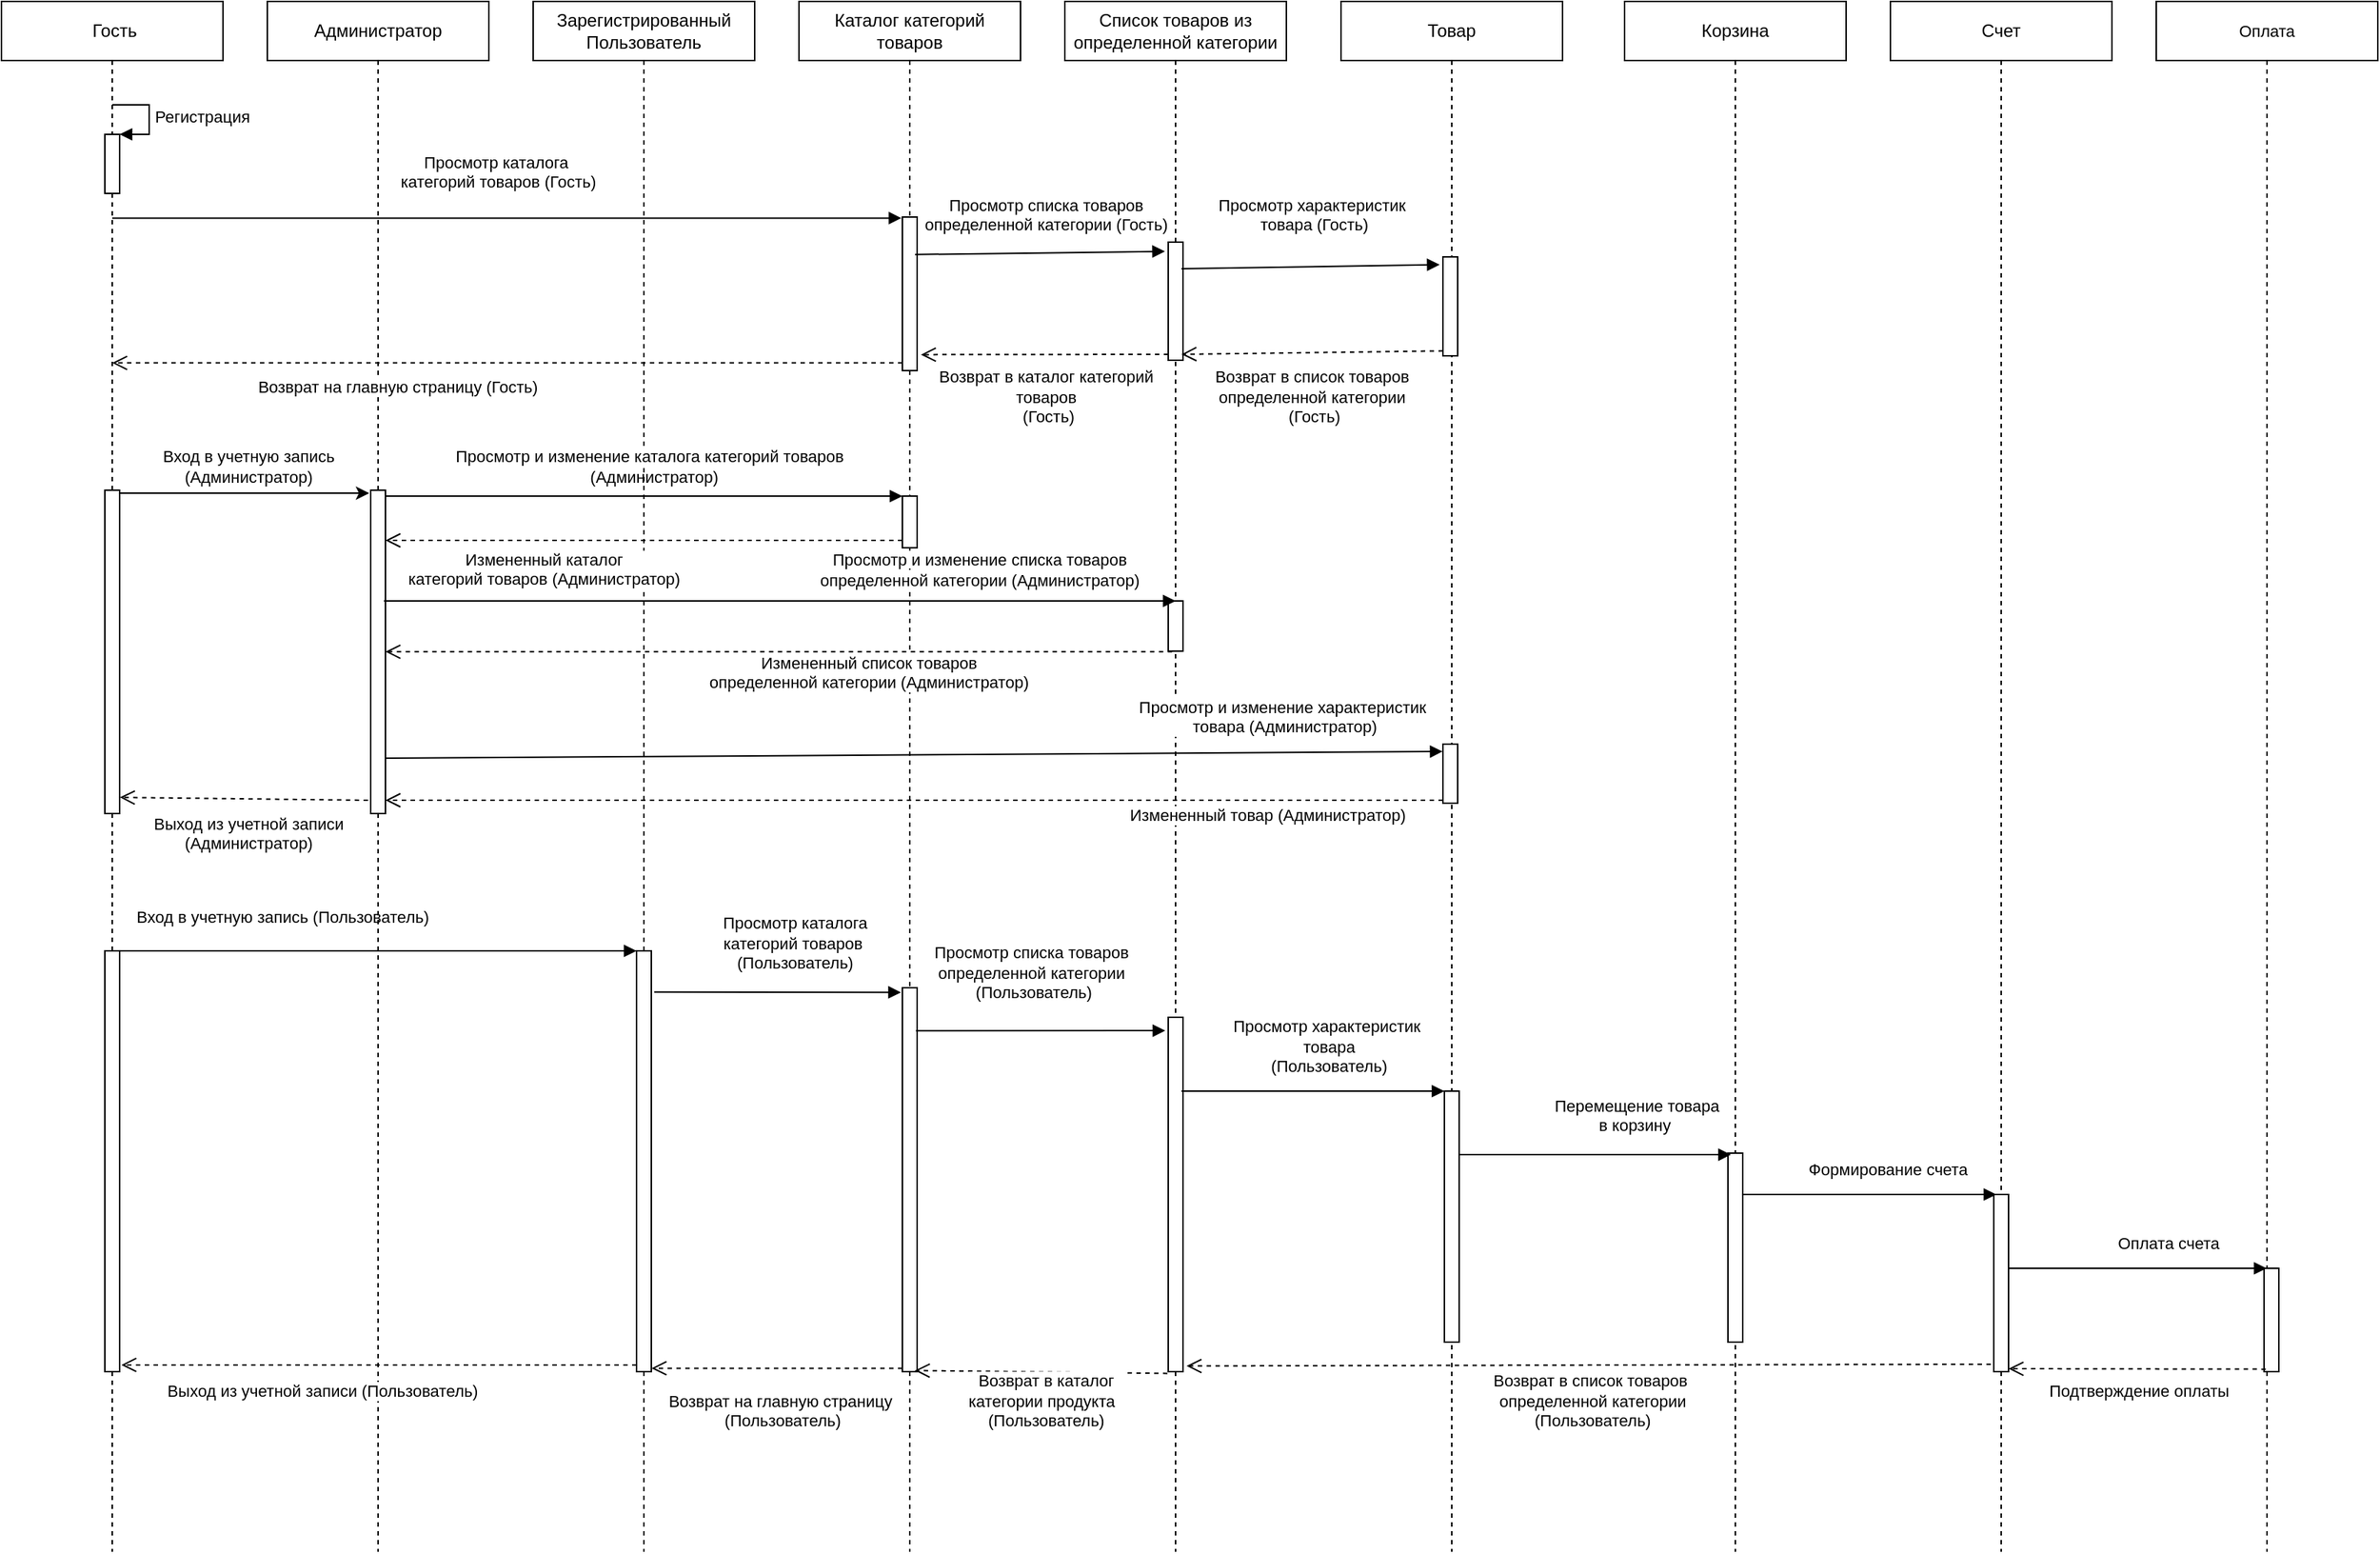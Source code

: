<mxfile version="12.5.5" type="device"><diagram id="4FdLWvPWoBqOuK0qeKOF" name="Page-1"><mxGraphModel dx="3097" dy="788" grid="1" gridSize="10" guides="1" tooltips="1" connect="1" arrows="1" fold="1" page="1" pageScale="1" pageWidth="1654" pageHeight="1169" math="0" shadow="0"><root><mxCell id="0"/><mxCell id="1" parent="0"/><mxCell id="0jYDx28VvK1MpPRc1AHp-23" value="Администратор" style="shape=umlLifeline;perimeter=lifelinePerimeter;whiteSpace=wrap;html=1;container=1;collapsible=0;recursiveResize=0;outlineConnect=0;size=40;" parent="1" vertex="1"><mxGeometry x="-1457" y="30" width="150" height="1050" as="geometry"/></mxCell><mxCell id="0jYDx28VvK1MpPRc1AHp-24" value="Зарегистрированный&lt;br&gt;Пользователь" style="shape=umlLifeline;perimeter=lifelinePerimeter;whiteSpace=wrap;html=1;container=1;collapsible=0;recursiveResize=0;outlineConnect=0;" parent="1" vertex="1"><mxGeometry x="-1277" y="30" width="150" height="1050" as="geometry"/></mxCell><mxCell id="0jYDx28VvK1MpPRc1AHp-26" value="Каталог категорий товаров" style="shape=umlLifeline;perimeter=lifelinePerimeter;whiteSpace=wrap;html=1;container=1;collapsible=0;recursiveResize=0;outlineConnect=0;" parent="1" vertex="1"><mxGeometry x="-1097" y="30" width="150" height="1050" as="geometry"/></mxCell><mxCell id="0jYDx28VvK1MpPRc1AHp-60" value="" style="html=1;points=[];perimeter=orthogonalPerimeter;" parent="0jYDx28VvK1MpPRc1AHp-26" vertex="1"><mxGeometry x="70" y="335" width="10" height="35" as="geometry"/></mxCell><mxCell id="-ItDX6s4PvoT_gKgQD0n-56" value="" style="html=1;points=[];perimeter=orthogonalPerimeter;" parent="0jYDx28VvK1MpPRc1AHp-26" vertex="1"><mxGeometry x="70" y="146" width="10" height="104" as="geometry"/></mxCell><mxCell id="-ItDX6s4PvoT_gKgQD0n-63" value="" style="html=1;points=[];perimeter=orthogonalPerimeter;" parent="0jYDx28VvK1MpPRc1AHp-26" vertex="1"><mxGeometry x="70" y="668" width="10" height="260" as="geometry"/></mxCell><mxCell id="0jYDx28VvK1MpPRc1AHp-27" value="Список товаров из определенной категории" style="shape=umlLifeline;perimeter=lifelinePerimeter;whiteSpace=wrap;html=1;container=1;collapsible=0;recursiveResize=0;outlineConnect=0;" parent="1" vertex="1"><mxGeometry x="-917" y="30" width="150" height="1050" as="geometry"/></mxCell><mxCell id="-ItDX6s4PvoT_gKgQD0n-4" value="" style="html=1;points=[];perimeter=orthogonalPerimeter;" parent="0jYDx28VvK1MpPRc1AHp-27" vertex="1"><mxGeometry x="70" y="406" width="10" height="34" as="geometry"/></mxCell><mxCell id="-ItDX6s4PvoT_gKgQD0n-59" value="" style="html=1;points=[];perimeter=orthogonalPerimeter;" parent="0jYDx28VvK1MpPRc1AHp-27" vertex="1"><mxGeometry x="70" y="163" width="10" height="80" as="geometry"/></mxCell><mxCell id="-ItDX6s4PvoT_gKgQD0n-64" value="" style="html=1;points=[];perimeter=orthogonalPerimeter;" parent="0jYDx28VvK1MpPRc1AHp-27" vertex="1"><mxGeometry x="70" y="688" width="10" height="240" as="geometry"/></mxCell><mxCell id="0jYDx28VvK1MpPRc1AHp-28" value="Корзина" style="shape=umlLifeline;perimeter=lifelinePerimeter;whiteSpace=wrap;html=1;container=1;collapsible=0;recursiveResize=0;outlineConnect=0;" parent="1" vertex="1"><mxGeometry x="-538" y="30" width="150" height="1050" as="geometry"/></mxCell><mxCell id="0jYDx28VvK1MpPRc1AHp-29" value="Счет" style="shape=umlLifeline;perimeter=lifelinePerimeter;whiteSpace=wrap;html=1;container=1;collapsible=0;recursiveResize=0;outlineConnect=0;" parent="1" vertex="1"><mxGeometry x="-358" y="30" width="150" height="1050" as="geometry"/></mxCell><mxCell id="0jYDx28VvK1MpPRc1AHp-54" value="" style="html=1;points=[];perimeter=orthogonalPerimeter;" parent="1" vertex="1"><mxGeometry x="-1387" y="361" width="10" height="219" as="geometry"/></mxCell><mxCell id="0jYDx28VvK1MpPRc1AHp-61" value="Измененный каталог &lt;br&gt;категорий товаров (Администратор)" style="html=1;verticalAlign=bottom;endArrow=open;dashed=1;endSize=8;" parent="1" edge="1" target="0jYDx28VvK1MpPRc1AHp-54" source="0jYDx28VvK1MpPRc1AHp-60"><mxGeometry x="0.389" y="35" relative="1" as="geometry"><mxPoint x="-1022.5" y="395" as="sourcePoint"/><mxPoint x="-1378" y="395" as="targetPoint"/><Array as="points"><mxPoint x="-1087" y="395"/><mxPoint x="-1247" y="395"/><mxPoint x="-1297" y="395"/></Array><mxPoint as="offset"/></mxGeometry></mxCell><mxCell id="-ItDX6s4PvoT_gKgQD0n-1" value="&amp;nbsp;Гость" style="shape=umlLifeline;perimeter=lifelinePerimeter;whiteSpace=wrap;html=1;container=1;collapsible=0;recursiveResize=0;outlineConnect=0;size=40;" parent="1" vertex="1"><mxGeometry x="-1637" y="30" width="150" height="1050" as="geometry"/></mxCell><mxCell id="-ItDX6s4PvoT_gKgQD0n-2" value="" style="html=1;points=[];perimeter=orthogonalPerimeter;" parent="-ItDX6s4PvoT_gKgQD0n-1" vertex="1"><mxGeometry x="70" y="331" width="10" height="219" as="geometry"/></mxCell><mxCell id="-ItDX6s4PvoT_gKgQD0n-25" value="" style="html=1;points=[];perimeter=orthogonalPerimeter;" parent="-ItDX6s4PvoT_gKgQD0n-1" vertex="1"><mxGeometry x="70" y="90" width="10" height="40" as="geometry"/></mxCell><mxCell id="-ItDX6s4PvoT_gKgQD0n-26" value="Регистрация" style="edgeStyle=orthogonalEdgeStyle;html=1;align=left;spacingLeft=2;endArrow=block;rounded=0;entryX=1;entryY=0;" parent="-ItDX6s4PvoT_gKgQD0n-1" target="-ItDX6s4PvoT_gKgQD0n-25" edge="1"><mxGeometry relative="1" as="geometry"><mxPoint x="75" y="70" as="sourcePoint"/><Array as="points"><mxPoint x="100" y="70"/></Array></mxGeometry></mxCell><mxCell id="-ItDX6s4PvoT_gKgQD0n-6" value="Измененный&amp;nbsp;&lt;span style=&quot;line-height: 13.2px&quot;&gt;список товаров&lt;/span&gt;&lt;br style=&quot;line-height: 13.2px&quot;&gt;&lt;span style=&quot;line-height: 13.2px&quot;&gt;определенной категории&lt;/span&gt;&amp;nbsp;(Администратор)" style="html=1;verticalAlign=bottom;endArrow=open;dashed=1;endSize=8;exitX=0.267;exitY=1.012;exitDx=0;exitDy=0;exitPerimeter=0;" parent="1" source="-ItDX6s4PvoT_gKgQD0n-4" target="0jYDx28VvK1MpPRc1AHp-54" edge="1"><mxGeometry x="-0.228" y="30" relative="1" as="geometry"><mxPoint x="-1022.5" y="516" as="sourcePoint"/><mxPoint x="-1378" y="466" as="targetPoint"/><Array as="points"/><mxPoint as="offset"/></mxGeometry></mxCell><mxCell id="-ItDX6s4PvoT_gKgQD0n-9" value="&lt;span style=&quot;line-height: 13.2px ; background-color: rgb(255 , 255 , 255)&quot;&gt;Просмотр и изменение списка товаров&lt;/span&gt;&lt;br style=&quot;line-height: 13.2px&quot;&gt;&lt;span style=&quot;line-height: 13.2px ; background-color: rgb(255 , 255 , 255)&quot;&gt;определенной категории&lt;/span&gt;&amp;nbsp;(Администратор)" style="text;html=1;align=center;verticalAlign=middle;resizable=0;points=[];autosize=1;fontSize=11;" parent="1" vertex="1"><mxGeometry x="-1090" y="400" width="230" height="30" as="geometry"/></mxCell><mxCell id="-ItDX6s4PvoT_gKgQD0n-14" value="Выход из учетной записи &lt;br&gt;(Администратор)" style="html=1;verticalAlign=bottom;endArrow=open;dashed=1;endSize=8;exitX=-0.182;exitY=0.959;exitDx=0;exitDy=0;exitPerimeter=0;entryX=1.018;entryY=0.95;entryDx=0;entryDy=0;entryPerimeter=0;" parent="1" source="0jYDx28VvK1MpPRc1AHp-54" target="-ItDX6s4PvoT_gKgQD0n-2" edge="1"><mxGeometry x="-0.038" y="39" relative="1" as="geometry"><mxPoint x="-1387" y="474" as="sourcePoint"/><mxPoint x="-1557" y="474" as="targetPoint"/><Array as="points"/><mxPoint as="offset"/></mxGeometry></mxCell><mxCell id="-ItDX6s4PvoT_gKgQD0n-15" value="Вход в учетную запись &lt;br&gt;(Администратор)" style="text;html=1;align=center;verticalAlign=middle;resizable=0;points=[];autosize=1;fontSize=11;" parent="1" vertex="1"><mxGeometry x="-1540" y="330" width="140" height="30" as="geometry"/></mxCell><mxCell id="-ItDX6s4PvoT_gKgQD0n-16" value="" style="html=1;points=[];perimeter=orthogonalPerimeter;" parent="1" vertex="1"><mxGeometry x="-1567" y="673" width="10" height="285" as="geometry"/></mxCell><mxCell id="-ItDX6s4PvoT_gKgQD0n-17" value="" style="html=1;points=[];perimeter=orthogonalPerimeter;" parent="1" vertex="1"><mxGeometry x="-1207" y="673" width="10" height="285" as="geometry"/></mxCell><mxCell id="-ItDX6s4PvoT_gKgQD0n-19" value="Вход в учетную запись (Пользователь)" style="text;html=1;align=center;verticalAlign=middle;resizable=0;points=[];autosize=1;fontSize=11;" parent="1" vertex="1"><mxGeometry x="-1557" y="640" width="220" height="20" as="geometry"/></mxCell><mxCell id="-ItDX6s4PvoT_gKgQD0n-20" value="Выход из учетной записи (Пользователь)" style="html=1;verticalAlign=bottom;endArrow=open;dashed=1;endSize=8;entryX=1.118;entryY=0.984;entryDx=0;entryDy=0;entryPerimeter=0;" parent="1" source="-ItDX6s4PvoT_gKgQD0n-17" target="-ItDX6s4PvoT_gKgQD0n-16" edge="1"><mxGeometry x="0.221" y="27" relative="1" as="geometry"><mxPoint x="-1208" y="1012" as="sourcePoint"/><mxPoint x="-1548" y="1015" as="targetPoint"/><Array as="points"/><mxPoint as="offset"/></mxGeometry></mxCell><mxCell id="-ItDX6s4PvoT_gKgQD0n-44" value="" style="endArrow=block;endFill=1;html=1;edgeStyle=orthogonalEdgeStyle;align=left;verticalAlign=top;" parent="1" edge="1"><mxGeometry x="-1" relative="1" as="geometry"><mxPoint x="-1557" y="673" as="sourcePoint"/><mxPoint x="-1207" y="673" as="targetPoint"/><Array as="points"><mxPoint x="-1388" y="673"/><mxPoint x="-1388" y="673"/></Array></mxGeometry></mxCell><mxCell id="-ItDX6s4PvoT_gKgQD0n-45" value="" style="resizable=0;html=1;align=left;verticalAlign=bottom;labelBackgroundColor=#ffffff;fontSize=10;" parent="-ItDX6s4PvoT_gKgQD0n-44" connectable="0" vertex="1"><mxGeometry x="-1" relative="1" as="geometry"/></mxCell><mxCell id="-ItDX6s4PvoT_gKgQD0n-48" value="" style="endArrow=block;endFill=1;html=1;edgeStyle=orthogonalEdgeStyle;align=left;verticalAlign=top;" parent="1" edge="1"><mxGeometry x="-1" relative="1" as="geometry"><mxPoint x="-1377" y="365" as="sourcePoint"/><mxPoint x="-1027" y="365" as="targetPoint"/></mxGeometry></mxCell><mxCell id="-ItDX6s4PvoT_gKgQD0n-49" value="" style="resizable=0;html=1;align=left;verticalAlign=bottom;labelBackgroundColor=#ffffff;fontSize=10;" parent="-ItDX6s4PvoT_gKgQD0n-48" connectable="0" vertex="1"><mxGeometry x="-1" relative="1" as="geometry"/></mxCell><mxCell id="-ItDX6s4PvoT_gKgQD0n-52" value="" style="endArrow=block;endFill=1;html=1;edgeStyle=orthogonalEdgeStyle;align=left;verticalAlign=top;" parent="1" edge="1"><mxGeometry x="-1" relative="1" as="geometry"><mxPoint x="-1378" y="436" as="sourcePoint"/><mxPoint x="-842" y="436" as="targetPoint"/></mxGeometry></mxCell><mxCell id="-ItDX6s4PvoT_gKgQD0n-53" value="" style="resizable=0;html=1;align=left;verticalAlign=bottom;labelBackgroundColor=#ffffff;fontSize=10;" parent="-ItDX6s4PvoT_gKgQD0n-52" connectable="0" vertex="1"><mxGeometry x="-1" relative="1" as="geometry"/></mxCell><mxCell id="-ItDX6s4PvoT_gKgQD0n-57" value="&lt;span style=&quot;line-height: 13.2px&quot;&gt;Просмотр каталога&amp;nbsp;&lt;/span&gt;&lt;br style=&quot;line-height: 13.2px&quot;&gt;&lt;span style=&quot;line-height: 13.2px&quot;&gt;категорий товаров&lt;/span&gt;&amp;nbsp;(Гость)" style="html=1;verticalAlign=bottom;endArrow=block;entryX=-0.067;entryY=0.007;entryDx=0;entryDy=0;entryPerimeter=0;" parent="1" target="-ItDX6s4PvoT_gKgQD0n-56" edge="1" source="-ItDX6s4PvoT_gKgQD0n-1"><mxGeometry x="-0.027" y="16" relative="1" as="geometry"><mxPoint x="-1560.5" y="176" as="sourcePoint"/><mxPoint x="1" as="offset"/><mxPoint x="-1025" y="176.0" as="targetPoint"/></mxGeometry></mxCell><mxCell id="-ItDX6s4PvoT_gKgQD0n-58" value="Возврат на главную страницу (Гость)" style="html=1;verticalAlign=bottom;endArrow=open;dashed=1;endSize=8;exitX=0;exitY=0.95;" parent="1" source="-ItDX6s4PvoT_gKgQD0n-56" target="-ItDX6s4PvoT_gKgQD0n-1" edge="1"><mxGeometry x="0.281" y="25" relative="1" as="geometry"><mxPoint x="-1562" y="303" as="targetPoint"/><Array as="points"/><mxPoint as="offset"/></mxGeometry></mxCell><mxCell id="-ItDX6s4PvoT_gKgQD0n-60" value="&lt;span style=&quot;line-height: 13.2px&quot;&gt;Просмотр списка товаров&lt;/span&gt;&lt;br style=&quot;line-height: 13.2px&quot;&gt;&lt;span style=&quot;line-height: 13.2px&quot;&gt;определенной категории&lt;/span&gt;&amp;nbsp;(Гость)" style="html=1;verticalAlign=bottom;endArrow=block;entryX=-0.222;entryY=0.078;exitX=0.856;exitY=0.391;exitDx=0;exitDy=0;exitPerimeter=0;entryDx=0;entryDy=0;entryPerimeter=0;" parent="1" target="-ItDX6s4PvoT_gKgQD0n-59" edge="1"><mxGeometry x="0.047" y="10" relative="1" as="geometry"><mxPoint x="-1018.44" y="201.394" as="sourcePoint"/><mxPoint as="offset"/></mxGeometry></mxCell><mxCell id="-ItDX6s4PvoT_gKgQD0n-61" value="Возврат в каталог категорий&lt;br&gt;товаров&lt;br&gt;&amp;nbsp;(Гость)" style="html=1;verticalAlign=bottom;endArrow=open;dashed=1;endSize=8;exitX=0;exitY=0.95;entryX=1.256;entryY=0.897;entryDx=0;entryDy=0;entryPerimeter=0;" parent="1" source="-ItDX6s4PvoT_gKgQD0n-59" edge="1"><mxGeometry x="-0.008" y="51" relative="1" as="geometry"><mxPoint x="-1014.44" y="269.198" as="targetPoint"/><mxPoint as="offset"/></mxGeometry></mxCell><mxCell id="-ItDX6s4PvoT_gKgQD0n-65" value="Просмотр каталога &lt;br&gt;категорий товаров&amp;nbsp;&lt;br&gt;(Пользователь)" style="html=1;verticalAlign=bottom;endArrow=block;entryX=-0.1;entryY=0.012;entryDx=0;entryDy=0;entryPerimeter=0;exitX=1.2;exitY=0.098;exitDx=0;exitDy=0;exitPerimeter=0;" parent="1" source="-ItDX6s4PvoT_gKgQD0n-17" target="-ItDX6s4PvoT_gKgQD0n-63" edge="1"><mxGeometry x="0.138" y="11" relative="1" as="geometry"><mxPoint x="-1202" y="701" as="sourcePoint"/><mxPoint as="offset"/></mxGeometry></mxCell><mxCell id="-ItDX6s4PvoT_gKgQD0n-66" value="Возврат на главную страницу&lt;br&gt;&amp;nbsp;(Пользователь)" style="html=1;verticalAlign=bottom;endArrow=open;dashed=1;endSize=8;entryX=1.018;entryY=0.992;entryDx=0;entryDy=0;entryPerimeter=0;" parent="1" source="-ItDX6s4PvoT_gKgQD0n-63" target="-ItDX6s4PvoT_gKgQD0n-17" edge="1"><mxGeometry x="-0.022" y="44" relative="1" as="geometry"><mxPoint x="-1188" y="1017" as="targetPoint"/><mxPoint as="offset"/><mxPoint x="-1028" y="948" as="sourcePoint"/><Array as="points"/></mxGeometry></mxCell><mxCell id="-ItDX6s4PvoT_gKgQD0n-67" value="Просмотр списка товаров&lt;br&gt;определенной категории&lt;br&gt;&amp;nbsp;(Пользователь)" style="html=1;verticalAlign=bottom;endArrow=block;exitX=0.918;exitY=0.112;exitDx=0;exitDy=0;exitPerimeter=0;" parent="1" source="-ItDX6s4PvoT_gKgQD0n-63" edge="1"><mxGeometry x="-0.078" y="17" relative="1" as="geometry"><mxPoint x="-1008" y="742" as="sourcePoint"/><mxPoint as="offset"/><mxPoint x="-849" y="727" as="targetPoint"/></mxGeometry></mxCell><mxCell id="-ItDX6s4PvoT_gKgQD0n-68" value="Возврат в каталог&lt;br&gt;категории продукта &amp;nbsp;&lt;br&gt;(Пользователь)" style="html=1;verticalAlign=bottom;endArrow=open;dashed=1;endSize=8;entryX=0.844;entryY=0.997;entryDx=0;entryDy=0;entryPerimeter=0;exitX=-0.056;exitY=1.005;exitDx=0;exitDy=0;exitPerimeter=0;" parent="1" source="-ItDX6s4PvoT_gKgQD0n-64" target="-ItDX6s4PvoT_gKgQD0n-63" edge="1"><mxGeometry x="-0.041" y="42" relative="1" as="geometry"><mxPoint x="-1678" y="1539" as="targetPoint"/><mxPoint as="offset"/><mxPoint x="-846" y="951" as="sourcePoint"/><Array as="points"/></mxGeometry></mxCell><mxCell id="-ItDX6s4PvoT_gKgQD0n-70" value="" style="endArrow=classic;html=1;fontSize=11;" parent="1" edge="1"><mxGeometry width="50" height="50" relative="1" as="geometry"><mxPoint x="-1557" y="363" as="sourcePoint"/><mxPoint x="-1388" y="363" as="targetPoint"/></mxGeometry></mxCell><mxCell id="-ItDX6s4PvoT_gKgQD0n-75" value="" style="html=1;points=[];perimeter=orthogonalPerimeter;" parent="1" vertex="1"><mxGeometry x="-468" y="810" width="10" height="128" as="geometry"/></mxCell><mxCell id="-ItDX6s4PvoT_gKgQD0n-76" value="" style="html=1;points=[];perimeter=orthogonalPerimeter;" parent="1" vertex="1"><mxGeometry x="-288" y="838" width="10" height="120" as="geometry"/></mxCell><mxCell id="-ItDX6s4PvoT_gKgQD0n-77" value="Перемещение товара&lt;br&gt;в корзину&amp;nbsp;" style="html=1;verticalAlign=bottom;endArrow=block;entryX=0.2;entryY=0.008;entryDx=0;entryDy=0;entryPerimeter=0;" parent="1" target="-ItDX6s4PvoT_gKgQD0n-75" edge="1"><mxGeometry x="0.308" y="11" relative="1" as="geometry"><mxPoint x="-651" y="811" as="sourcePoint"/><mxPoint as="offset"/><mxPoint x="-469" y="810" as="targetPoint"/></mxGeometry></mxCell><mxCell id="-ItDX6s4PvoT_gKgQD0n-79" value="Формирование счета" style="html=1;verticalAlign=bottom;endArrow=block;entryX=0.173;entryY=0;entryDx=0;entryDy=0;entryPerimeter=0;" parent="1" source="-ItDX6s4PvoT_gKgQD0n-75" target="-ItDX6s4PvoT_gKgQD0n-76" edge="1"><mxGeometry x="0.141" y="8" relative="1" as="geometry"><mxPoint x="-449" y="752" as="sourcePoint"/><mxPoint as="offset"/><mxPoint x="-289" y="818" as="targetPoint"/></mxGeometry></mxCell><mxCell id="-ItDX6s4PvoT_gKgQD0n-81" value="Оплата" style="shape=umlLifeline;perimeter=lifelinePerimeter;whiteSpace=wrap;html=1;container=1;collapsible=0;recursiveResize=0;outlineConnect=0;fontSize=11;" parent="1" vertex="1"><mxGeometry x="-178" y="30" width="150" height="1050" as="geometry"/></mxCell><mxCell id="-ItDX6s4PvoT_gKgQD0n-82" value="" style="html=1;points=[];perimeter=orthogonalPerimeter;" parent="1" vertex="1"><mxGeometry x="-105" y="888" width="10" height="70" as="geometry"/></mxCell><mxCell id="-ItDX6s4PvoT_gKgQD0n-83" value="Оплата счета" style="html=1;verticalAlign=bottom;endArrow=block;entryX=0.173;entryY=0;entryDx=0;entryDy=0;entryPerimeter=0;" parent="1" source="-ItDX6s4PvoT_gKgQD0n-76" target="-ItDX6s4PvoT_gKgQD0n-82" edge="1"><mxGeometry x="0.236" y="8" relative="1" as="geometry"><mxPoint x="-275" y="818" as="sourcePoint"/><mxPoint as="offset"/><mxPoint x="-106" y="828" as="targetPoint"/></mxGeometry></mxCell><mxCell id="-ItDX6s4PvoT_gKgQD0n-84" value="Подтверждение оплаты" style="html=1;verticalAlign=bottom;endArrow=open;dashed=1;endSize=8;exitX=0.118;exitY=0.976;exitDx=0;exitDy=0;exitPerimeter=0;" parent="1" source="-ItDX6s4PvoT_gKgQD0n-82" edge="1"><mxGeometry x="-0.011" y="24" relative="1" as="geometry"><mxPoint x="-278" y="956" as="targetPoint"/><mxPoint as="offset"/><mxPoint x="-108" y="1035" as="sourcePoint"/><Array as="points"/></mxGeometry></mxCell><mxCell id="-ItDX6s4PvoT_gKgQD0n-85" value="&lt;span style=&quot;line-height: 13.2px&quot;&gt;Возврат в список товаров&amp;nbsp;&lt;/span&gt;&lt;br style=&quot;line-height: 13.2px&quot;&gt;&lt;span style=&quot;line-height: 13.2px&quot;&gt;определенной категории&lt;/span&gt;&lt;br&gt;(Пользователь)" style="html=1;verticalAlign=bottom;endArrow=open;dashed=1;endSize=8;exitX=-0.2;exitY=0.958;exitDx=0;exitDy=0;exitPerimeter=0;entryX=1.244;entryY=0.984;entryDx=0;entryDy=0;entryPerimeter=0;" parent="1" source="-ItDX6s4PvoT_gKgQD0n-76" target="-ItDX6s4PvoT_gKgQD0n-64" edge="1"><mxGeometry x="-0.008" y="46" relative="1" as="geometry"><mxPoint x="-590" y="958" as="targetPoint"/><mxPoint as="offset"/><mxPoint x="-415.82" y="958.32" as="sourcePoint"/><Array as="points"/></mxGeometry></mxCell><mxCell id="-ItDX6s4PvoT_gKgQD0n-87" value="Товар" style="shape=umlLifeline;perimeter=lifelinePerimeter;whiteSpace=wrap;html=1;container=1;collapsible=0;recursiveResize=0;outlineConnect=0;" parent="1" vertex="1"><mxGeometry x="-730" y="30" width="150" height="1050" as="geometry"/></mxCell><mxCell id="-ItDX6s4PvoT_gKgQD0n-88" value="" style="html=1;points=[];perimeter=orthogonalPerimeter;" parent="-ItDX6s4PvoT_gKgQD0n-87" vertex="1"><mxGeometry x="70" y="738" width="10" height="170" as="geometry"/></mxCell><mxCell id="-ItDX6s4PvoT_gKgQD0n-96" value="" style="html=1;points=[];perimeter=orthogonalPerimeter;" parent="-ItDX6s4PvoT_gKgQD0n-87" vertex="1"><mxGeometry x="69" y="503" width="10" height="40" as="geometry"/></mxCell><mxCell id="-ItDX6s4PvoT_gKgQD0n-89" value="Просмотр характеристик&lt;br&gt;&amp;nbsp;товара&lt;br&gt;&amp;nbsp;(Пользователь)" style="html=1;verticalAlign=bottom;endArrow=block;entryX=0;entryY=0;entryDx=0;entryDy=0;entryPerimeter=0;" parent="1" target="-ItDX6s4PvoT_gKgQD0n-88" edge="1"><mxGeometry x="0.101" y="8" relative="1" as="geometry"><mxPoint x="-838" y="768" as="sourcePoint"/><mxPoint as="offset"/><mxPoint x="-659" y="775" as="targetPoint"/><Array as="points"/></mxGeometry></mxCell><mxCell id="-ItDX6s4PvoT_gKgQD0n-90" value="" style="html=1;points=[];perimeter=orthogonalPerimeter;" parent="1" vertex="1"><mxGeometry x="-661" y="203" width="10" height="67" as="geometry"/></mxCell><mxCell id="-ItDX6s4PvoT_gKgQD0n-91" value="&lt;span style=&quot;line-height: 13.2px&quot;&gt;Просмотр характеристик&lt;/span&gt;&lt;br style=&quot;line-height: 13.2px&quot;&gt;&lt;span style=&quot;line-height: 13.2px&quot;&gt;&amp;nbsp;товара&amp;nbsp;&lt;/span&gt;(Гость)" style="html=1;verticalAlign=bottom;endArrow=block;entryX=-0.222;entryY=0.078;exitX=0.9;exitY=0.225;exitDx=0;exitDy=0;exitPerimeter=0;entryDx=0;entryDy=0;entryPerimeter=0;" parent="1" source="-ItDX6s4PvoT_gKgQD0n-59" target="-ItDX6s4PvoT_gKgQD0n-90" edge="1"><mxGeometry x="0.011" y="20" relative="1" as="geometry"><mxPoint x="-832.44" y="211.394" as="sourcePoint"/><mxPoint as="offset"/></mxGeometry></mxCell><mxCell id="-ItDX6s4PvoT_gKgQD0n-92" value="Возврат в список товаров &lt;br&gt;определенной категории&lt;br&gt;&amp;nbsp;(Гость)" style="html=1;verticalAlign=bottom;endArrow=open;dashed=1;endSize=8;exitX=0;exitY=0.95;entryX=0.9;entryY=0.95;entryDx=0;entryDy=0;entryPerimeter=0;" parent="1" source="-ItDX6s4PvoT_gKgQD0n-90" target="-ItDX6s4PvoT_gKgQD0n-59" edge="1"><mxGeometry x="0.013" y="52" relative="1" as="geometry"><mxPoint x="-828.44" y="279.198" as="targetPoint"/><mxPoint as="offset"/></mxGeometry></mxCell><mxCell id="0jYDx28VvK1MpPRc1AHp-52" value="&lt;span style=&quot;line-height: 13.2px ; background-color: rgb(255 , 255 , 255)&quot;&gt;Просмотр и изменение каталога&amp;nbsp;&lt;/span&gt;&lt;span style=&quot;line-height: 13.2px ; background-color: rgb(255 , 255 , 255)&quot;&gt;категорий товаров&lt;/span&gt;&lt;span style=&quot;line-height: 13.2px ; background-color: rgb(255 , 255 , 255)&quot;&gt;&amp;nbsp;&lt;/span&gt;&lt;br&gt;&amp;nbsp;(Администратор)" style="text;html=1;align=center;verticalAlign=middle;resizable=0;points=[];autosize=1;fontSize=11;" parent="1" vertex="1"><mxGeometry x="-1337" y="330" width="280" height="30" as="geometry"/></mxCell><mxCell id="-ItDX6s4PvoT_gKgQD0n-97" value="&lt;span style=&quot;line-height: 13.2px&quot;&gt;Просмотр и изменение характеристик&lt;/span&gt;&lt;br style=&quot;line-height: 13.2px&quot;&gt;&lt;span style=&quot;line-height: 13.2px&quot;&gt;&amp;nbsp;товара&amp;nbsp;&lt;/span&gt;(Администратор)" style="html=1;verticalAlign=bottom;endArrow=block;entryX=-0.022;entryY=0.124;entryDx=0;entryDy=0;entryPerimeter=0;exitX=0.947;exitY=0.829;exitDx=0;exitDy=0;exitPerimeter=0;" parent="1" source="0jYDx28VvK1MpPRc1AHp-54" target="-ItDX6s4PvoT_gKgQD0n-96" edge="1"><mxGeometry x="0.696" y="9" relative="1" as="geometry"><mxPoint x="-1377" y="506.226" as="sourcePoint"/><mxPoint as="offset"/><mxPoint x="-663.22" y="506.226" as="targetPoint"/></mxGeometry></mxCell><mxCell id="-ItDX6s4PvoT_gKgQD0n-98" value="Измененный товар (Администратор)" style="html=1;verticalAlign=bottom;endArrow=open;dashed=1;endSize=8;exitX=0;exitY=0.95;" parent="1" source="-ItDX6s4PvoT_gKgQD0n-96" target="0jYDx28VvK1MpPRc1AHp-54" edge="1"><mxGeometry x="-0.668" y="19" relative="1" as="geometry"><mxPoint x="-839" y="495" as="targetPoint"/><mxPoint as="offset"/></mxGeometry></mxCell></root></mxGraphModel></diagram></mxfile>